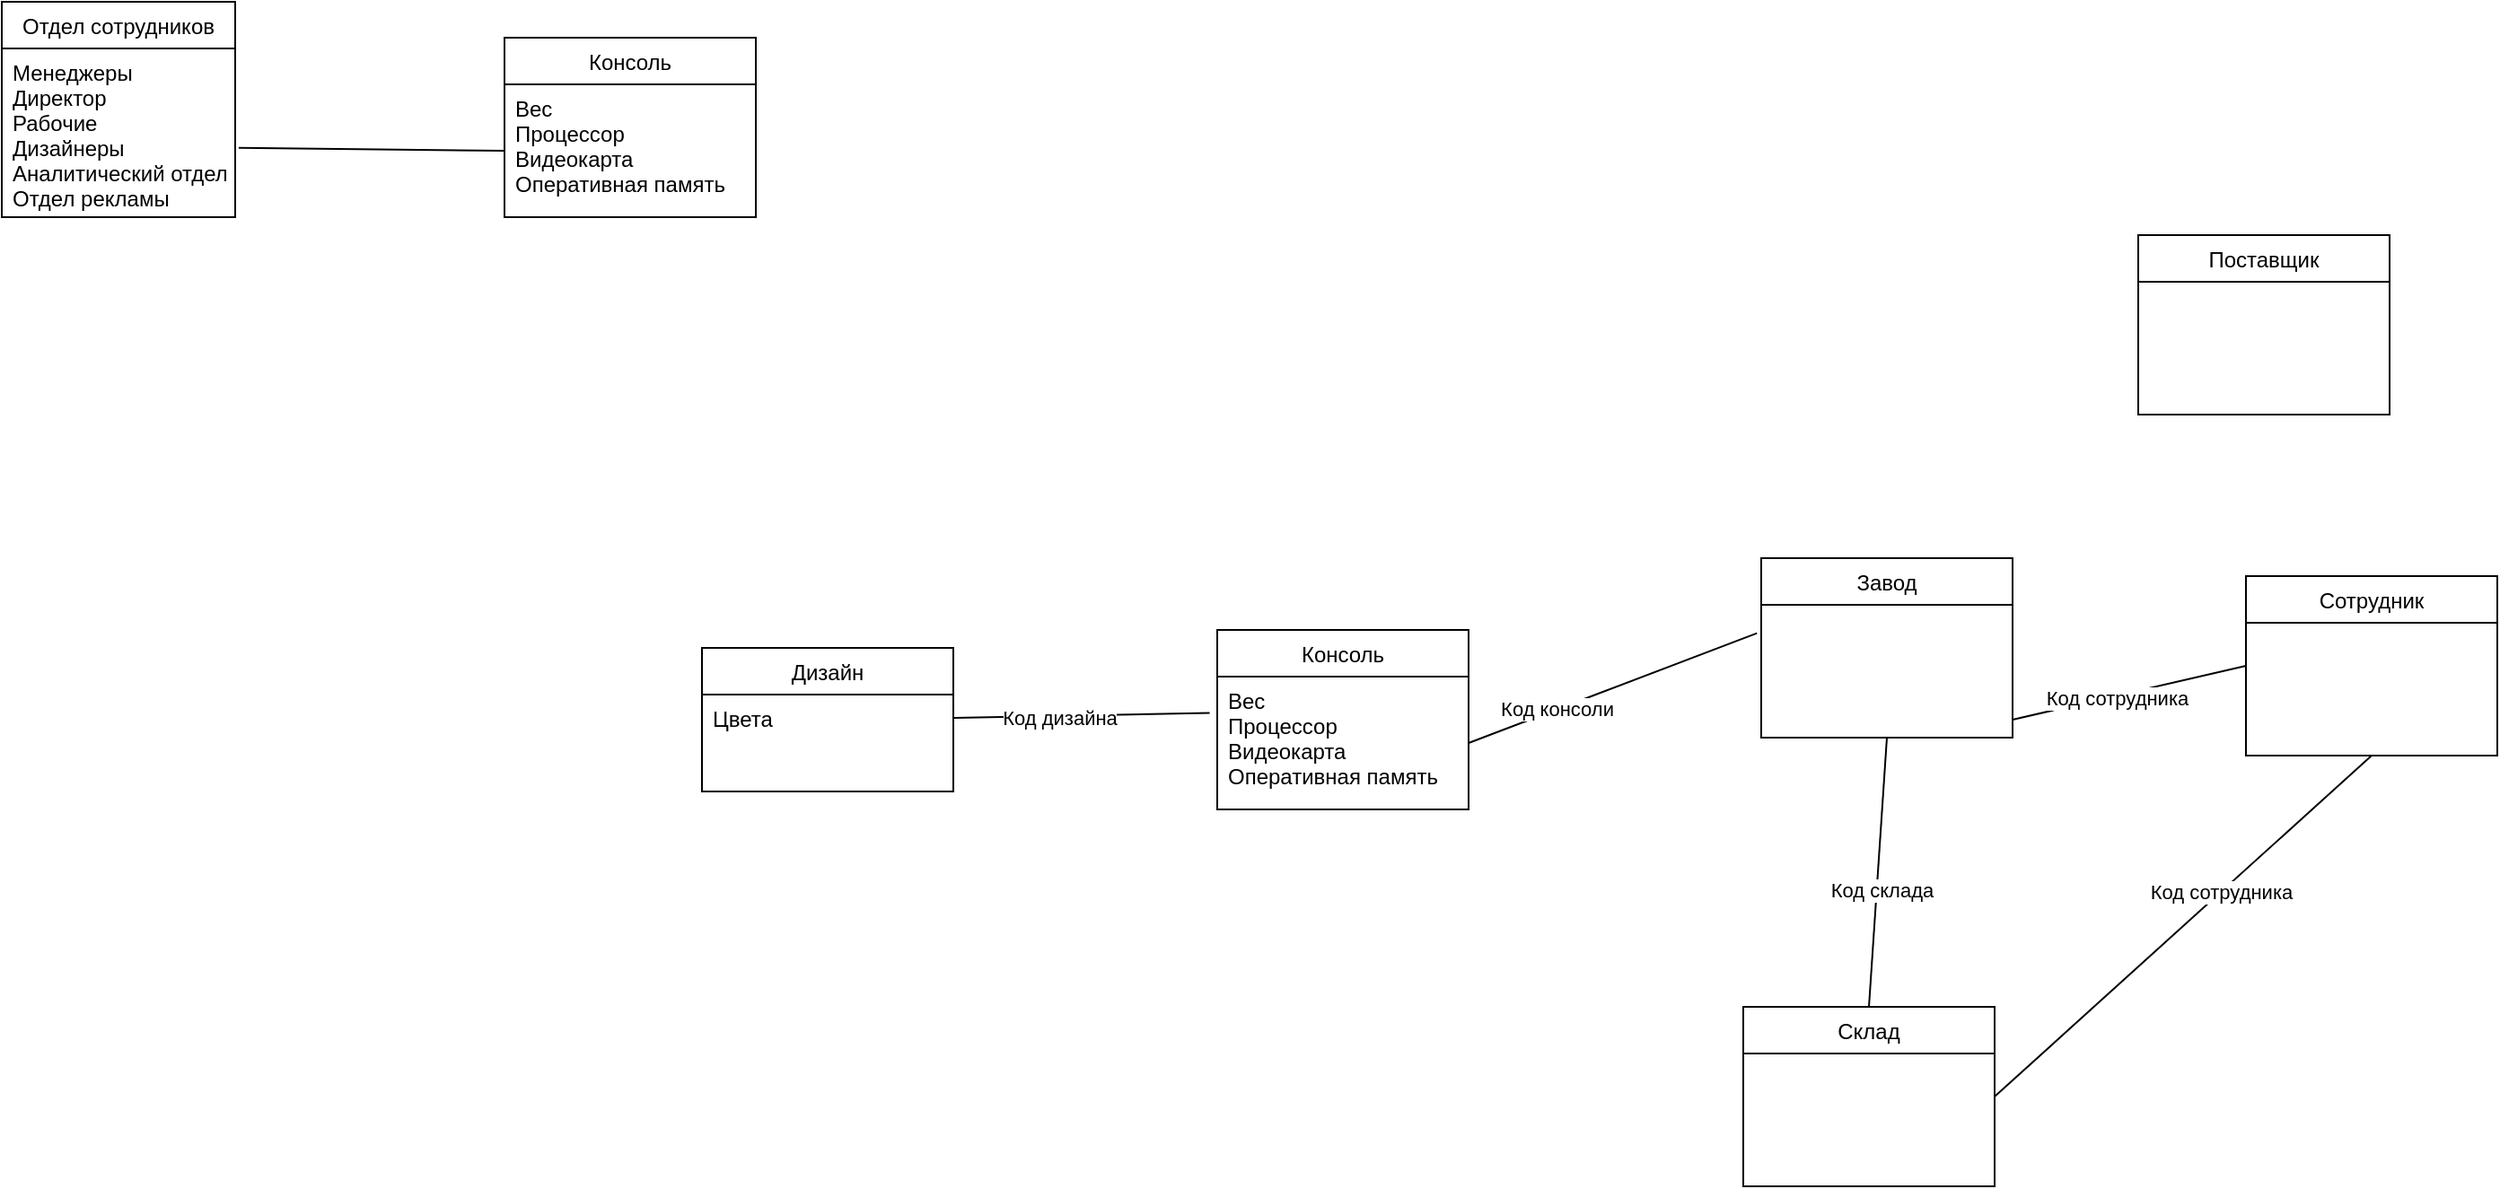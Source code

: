 <mxfile version="15.2.7" type="github">
  <diagram id="-OPA52gdBElvR5p007l_" name="Page-1">
    <mxGraphModel dx="2146" dy="779" grid="1" gridSize="10" guides="1" tooltips="1" connect="1" arrows="1" fold="1" page="1" pageScale="1" pageWidth="1654" pageHeight="2336" math="0" shadow="0">
      <root>
        <mxCell id="0" />
        <mxCell id="1" parent="0" />
        <mxCell id="R5nsl51rE5XBlnCks4MR-1" value="Консоль" style="swimlane;fontStyle=0;childLayout=stackLayout;horizontal=1;startSize=26;horizontalStack=0;resizeParent=1;resizeParentMax=0;resizeLast=0;collapsible=1;marginBottom=0;" vertex="1" parent="1">
          <mxGeometry x="290" y="30" width="140" height="100" as="geometry" />
        </mxCell>
        <mxCell id="R5nsl51rE5XBlnCks4MR-4" value="Вес&#xa;Процессор&#xa;Видеокарта&#xa;Оперативная память" style="text;strokeColor=none;fillColor=none;align=left;verticalAlign=top;spacingLeft=4;spacingRight=4;overflow=hidden;rotatable=0;points=[[0,0.5],[1,0.5]];portConstraint=eastwest;" vertex="1" parent="R5nsl51rE5XBlnCks4MR-1">
          <mxGeometry y="26" width="140" height="74" as="geometry" />
        </mxCell>
        <mxCell id="R5nsl51rE5XBlnCks4MR-6" value="Завод" style="swimlane;fontStyle=0;childLayout=stackLayout;horizontal=1;startSize=26;horizontalStack=0;resizeParent=1;resizeParentMax=0;resizeLast=0;collapsible=1;marginBottom=0;" vertex="1" parent="1">
          <mxGeometry x="990" y="320" width="140" height="100" as="geometry" />
        </mxCell>
        <mxCell id="R5nsl51rE5XBlnCks4MR-8" value="Отдел сотрудников" style="swimlane;fontStyle=0;childLayout=stackLayout;horizontal=1;startSize=26;horizontalStack=0;resizeParent=1;resizeParentMax=0;resizeLast=0;collapsible=1;marginBottom=0;" vertex="1" parent="1">
          <mxGeometry x="10" y="10" width="130" height="120" as="geometry" />
        </mxCell>
        <mxCell id="R5nsl51rE5XBlnCks4MR-9" value="Менеджеры&#xa;Директор&#xa;Рабочие&#xa;Дизайнеры&#xa;Аналитический отдел&#xa;Отдел рекламы" style="text;strokeColor=none;fillColor=none;align=left;verticalAlign=top;spacingLeft=4;spacingRight=4;overflow=hidden;rotatable=0;points=[[0,0.5],[1,0.5]];portConstraint=eastwest;" vertex="1" parent="R5nsl51rE5XBlnCks4MR-8">
          <mxGeometry y="26" width="130" height="94" as="geometry" />
        </mxCell>
        <mxCell id="R5nsl51rE5XBlnCks4MR-10" value="" style="endArrow=none;html=1;entryX=1.015;entryY=0.589;entryDx=0;entryDy=0;entryPerimeter=0;exitX=0;exitY=0.5;exitDx=0;exitDy=0;" edge="1" parent="1" source="R5nsl51rE5XBlnCks4MR-4" target="R5nsl51rE5XBlnCks4MR-9">
          <mxGeometry width="50" height="50" relative="1" as="geometry">
            <mxPoint x="360" y="210" as="sourcePoint" />
            <mxPoint x="410" y="160" as="targetPoint" />
          </mxGeometry>
        </mxCell>
        <mxCell id="R5nsl51rE5XBlnCks4MR-11" value="Консоль" style="swimlane;fontStyle=0;childLayout=stackLayout;horizontal=1;startSize=26;horizontalStack=0;resizeParent=1;resizeParentMax=0;resizeLast=0;collapsible=1;marginBottom=0;" vertex="1" parent="1">
          <mxGeometry x="687" y="360" width="140" height="100" as="geometry" />
        </mxCell>
        <mxCell id="R5nsl51rE5XBlnCks4MR-12" value="Вес&#xa;Процессор&#xa;Видеокарта&#xa;Оперативная память" style="text;strokeColor=none;fillColor=none;align=left;verticalAlign=top;spacingLeft=4;spacingRight=4;overflow=hidden;rotatable=0;points=[[0,0.5],[1,0.5]];portConstraint=eastwest;" vertex="1" parent="R5nsl51rE5XBlnCks4MR-11">
          <mxGeometry y="26" width="140" height="74" as="geometry" />
        </mxCell>
        <mxCell id="R5nsl51rE5XBlnCks4MR-13" value="Дизайн" style="swimlane;fontStyle=0;childLayout=stackLayout;horizontal=1;startSize=26;horizontalStack=0;resizeParent=1;resizeParentMax=0;resizeLast=0;collapsible=1;marginBottom=0;" vertex="1" parent="1">
          <mxGeometry x="400" y="370" width="140" height="80" as="geometry" />
        </mxCell>
        <mxCell id="R5nsl51rE5XBlnCks4MR-14" value="Цвета&#xa;" style="text;strokeColor=none;fillColor=none;align=left;verticalAlign=top;spacingLeft=4;spacingRight=4;overflow=hidden;rotatable=0;points=[[0,0.5],[1,0.5]];portConstraint=eastwest;" vertex="1" parent="R5nsl51rE5XBlnCks4MR-13">
          <mxGeometry y="26" width="140" height="54" as="geometry" />
        </mxCell>
        <mxCell id="R5nsl51rE5XBlnCks4MR-17" value="" style="endArrow=none;html=1;exitX=1.003;exitY=0.241;exitDx=0;exitDy=0;exitPerimeter=0;entryX=-0.03;entryY=0.273;entryDx=0;entryDy=0;entryPerimeter=0;" edge="1" parent="1" source="R5nsl51rE5XBlnCks4MR-14" target="R5nsl51rE5XBlnCks4MR-12">
          <mxGeometry width="50" height="50" relative="1" as="geometry">
            <mxPoint x="740" y="380" as="sourcePoint" />
            <mxPoint x="790" y="330" as="targetPoint" />
          </mxGeometry>
        </mxCell>
        <mxCell id="R5nsl51rE5XBlnCks4MR-18" value="Код дизайна" style="edgeLabel;html=1;align=center;verticalAlign=middle;resizable=0;points=[];" vertex="1" connectable="0" parent="R5nsl51rE5XBlnCks4MR-17">
          <mxGeometry x="-0.18" y="-1" relative="1" as="geometry">
            <mxPoint as="offset" />
          </mxGeometry>
        </mxCell>
        <mxCell id="R5nsl51rE5XBlnCks4MR-19" value="" style="endArrow=none;html=1;entryX=-0.017;entryY=0.214;entryDx=0;entryDy=0;entryPerimeter=0;exitX=1;exitY=0.5;exitDx=0;exitDy=0;" edge="1" parent="1" source="R5nsl51rE5XBlnCks4MR-12">
          <mxGeometry width="50" height="50" relative="1" as="geometry">
            <mxPoint x="740" y="380" as="sourcePoint" />
            <mxPoint x="987.62" y="361.836" as="targetPoint" />
          </mxGeometry>
        </mxCell>
        <mxCell id="R5nsl51rE5XBlnCks4MR-20" value="Код консоли" style="edgeLabel;html=1;align=center;verticalAlign=middle;resizable=0;points=[];" vertex="1" connectable="0" parent="R5nsl51rE5XBlnCks4MR-19">
          <mxGeometry x="-0.387" y="1" relative="1" as="geometry">
            <mxPoint as="offset" />
          </mxGeometry>
        </mxCell>
        <mxCell id="R5nsl51rE5XBlnCks4MR-26" value="Сотрудник" style="swimlane;fontStyle=0;childLayout=stackLayout;horizontal=1;startSize=26;horizontalStack=0;resizeParent=1;resizeParentMax=0;resizeLast=0;collapsible=1;marginBottom=0;" vertex="1" parent="1">
          <mxGeometry x="1260" y="330" width="140" height="100" as="geometry" />
        </mxCell>
        <mxCell id="R5nsl51rE5XBlnCks4MR-27" value="" style="endArrow=none;html=1;entryX=0;entryY=0.5;entryDx=0;entryDy=0;" edge="1" parent="1" target="R5nsl51rE5XBlnCks4MR-26">
          <mxGeometry width="50" height="50" relative="1" as="geometry">
            <mxPoint x="1130" y="410" as="sourcePoint" />
            <mxPoint x="1260" y="250" as="targetPoint" />
          </mxGeometry>
        </mxCell>
        <mxCell id="R5nsl51rE5XBlnCks4MR-28" value="Код сотрудника" style="edgeLabel;html=1;align=center;verticalAlign=middle;resizable=0;points=[];" vertex="1" connectable="0" parent="R5nsl51rE5XBlnCks4MR-27">
          <mxGeometry x="-0.128" y="-1" relative="1" as="geometry">
            <mxPoint x="1" as="offset" />
          </mxGeometry>
        </mxCell>
        <mxCell id="R5nsl51rE5XBlnCks4MR-30" value="" style="endArrow=none;html=1;entryX=0.5;entryY=1;entryDx=0;entryDy=0;exitX=0.5;exitY=0;exitDx=0;exitDy=0;" edge="1" parent="1" source="R5nsl51rE5XBlnCks4MR-31" target="R5nsl51rE5XBlnCks4MR-6">
          <mxGeometry width="50" height="50" relative="1" as="geometry">
            <mxPoint x="1110" y="550" as="sourcePoint" />
            <mxPoint x="1160" y="500" as="targetPoint" />
          </mxGeometry>
        </mxCell>
        <mxCell id="R5nsl51rE5XBlnCks4MR-33" value="Код склада" style="edgeLabel;html=1;align=center;verticalAlign=middle;resizable=0;points=[];" vertex="1" connectable="0" parent="R5nsl51rE5XBlnCks4MR-30">
          <mxGeometry x="-0.123" y="-2" relative="1" as="geometry">
            <mxPoint as="offset" />
          </mxGeometry>
        </mxCell>
        <mxCell id="R5nsl51rE5XBlnCks4MR-31" value="Склад" style="swimlane;fontStyle=0;childLayout=stackLayout;horizontal=1;startSize=26;horizontalStack=0;resizeParent=1;resizeParentMax=0;resizeLast=0;collapsible=1;marginBottom=0;" vertex="1" parent="1">
          <mxGeometry x="980" y="570" width="140" height="100" as="geometry" />
        </mxCell>
        <mxCell id="R5nsl51rE5XBlnCks4MR-32" value="" style="endArrow=none;html=1;entryX=0.5;entryY=1;entryDx=0;entryDy=0;exitX=1;exitY=0.5;exitDx=0;exitDy=0;" edge="1" parent="1" source="R5nsl51rE5XBlnCks4MR-31" target="R5nsl51rE5XBlnCks4MR-26">
          <mxGeometry width="50" height="50" relative="1" as="geometry">
            <mxPoint x="1060" y="580" as="sourcePoint" />
            <mxPoint x="1070" y="430" as="targetPoint" />
          </mxGeometry>
        </mxCell>
        <mxCell id="R5nsl51rE5XBlnCks4MR-34" value="Код сотрудника" style="edgeLabel;html=1;align=center;verticalAlign=middle;resizable=0;points=[];" vertex="1" connectable="0" parent="R5nsl51rE5XBlnCks4MR-32">
          <mxGeometry x="0.202" relative="1" as="geometry">
            <mxPoint as="offset" />
          </mxGeometry>
        </mxCell>
        <mxCell id="R5nsl51rE5XBlnCks4MR-35" value="Поставщик" style="swimlane;fontStyle=0;childLayout=stackLayout;horizontal=1;startSize=26;horizontalStack=0;resizeParent=1;resizeParentMax=0;resizeLast=0;collapsible=1;marginBottom=0;" vertex="1" parent="1">
          <mxGeometry x="1200" y="140" width="140" height="100" as="geometry" />
        </mxCell>
      </root>
    </mxGraphModel>
  </diagram>
</mxfile>

